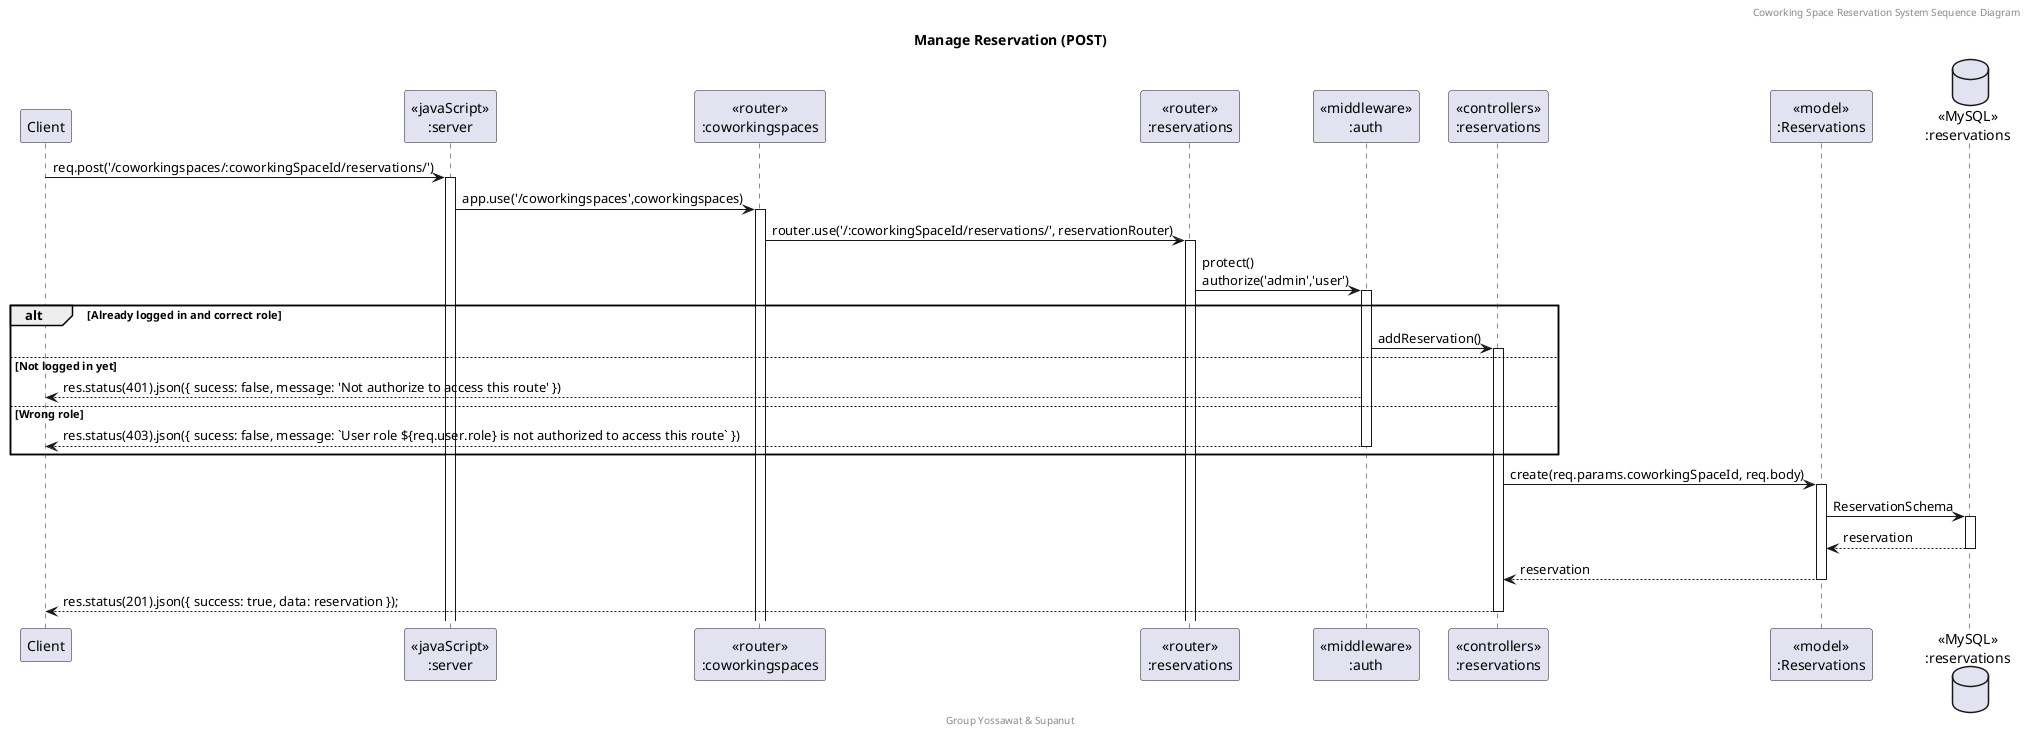 @startuml Manage Reservation (POST)

header Coworking Space Reservation System Sequence Diagram
footer Group Yossawat & Supanut
title "Manage Reservation (POST)"

participant "Client" as client
participant "<<javaScript>>\n:server" as server
participant "<<router>>\n:coworkingspaces" as routerCoworkingSpaces
participant "<<router>>\n:reservations" as routerReservations
participant "<<middleware>>\n:auth" as middleware
participant "<<controllers>>\n:reservations" as controllersReservations
participant "<<model>>\n:Reservations" as modelReservation
database "<<MySQL>>\n:reservations" as ReservationsDatabase

client -> server ++:req.post('/coworkingspaces/:coworkingSpaceId/reservations/')
server -> routerCoworkingSpaces ++:app.use('/coworkingspaces',coworkingspaces)
routerCoworkingSpaces -> routerReservations ++:router.use('/:coworkingSpaceId/reservations/', reservationRouter)
routerReservations -> middleware ++:protect()\nauthorize('admin','user')
alt Already logged in and correct role
    middleware -> controllersReservations ++: addReservation()
else Not logged in yet
    middleware --> client : res.status(401).json({ sucess: false, message: 'Not authorize to access this route' })
else Wrong role
    middleware --> client --: res.status(403).json({ sucess: false, message: `User role ${req.user.role} is not authorized to access this route` })
end
controllersReservations -> modelReservation ++: create(req.params.coworkingSpaceId, req.body)
modelReservation -> ReservationsDatabase ++: ReservationSchema
ReservationsDatabase --> modelReservation --: reservation
controllersReservations <-- modelReservation --: reservation
controllersReservations --> client --:res.status(201).json({ success: true, data: reservation });

@enduml
